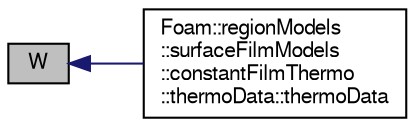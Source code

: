 digraph "W"
{
  bgcolor="transparent";
  edge [fontname="FreeSans",fontsize="10",labelfontname="FreeSans",labelfontsize="10"];
  node [fontname="FreeSans",fontsize="10",shape=record];
  rankdir="LR";
  Node2778 [label="W",height=0.2,width=0.4,color="black", fillcolor="grey75", style="filled", fontcolor="black"];
  Node2778 -> Node2779 [dir="back",color="midnightblue",fontsize="10",style="solid",fontname="FreeSans"];
  Node2779 [label="Foam::regionModels\l::surfaceFilmModels\l::constantFilmThermo\l::thermoData::thermoData",height=0.2,width=0.4,color="black",URL="$a29058.html#a2acaf05d6f8f3923172d95b93767b96e"];
}
